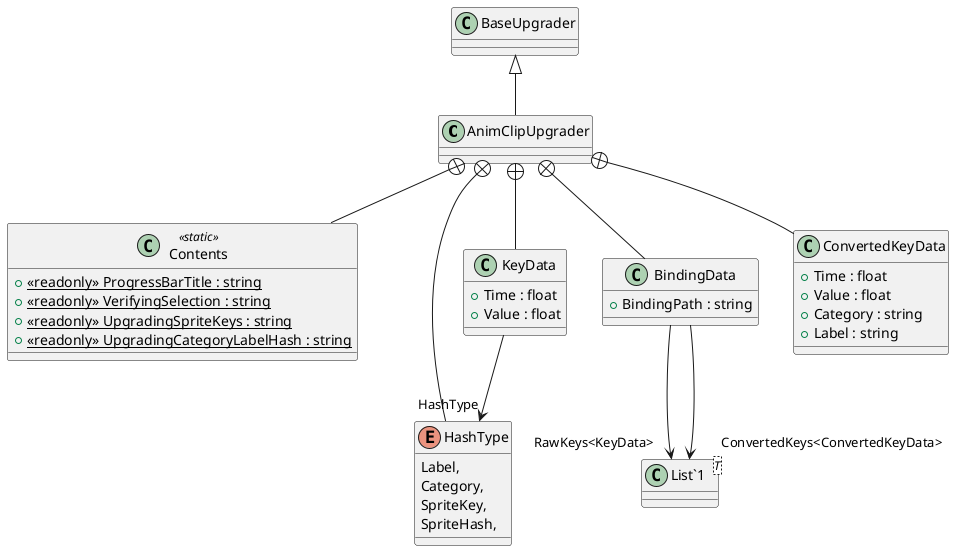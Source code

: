 @startuml
class AnimClipUpgrader {
}
class Contents <<static>> {
    + {static} <<readonly>> ProgressBarTitle : string
    + {static} <<readonly>> VerifyingSelection : string
    + {static} <<readonly>> UpgradingSpriteKeys : string
    + {static} <<readonly>> UpgradingCategoryLabelHash : string
}
enum HashType {
    Label,
    Category,
    SpriteKey,
    SpriteHash,
}
class BindingData {
    + BindingPath : string
}
class KeyData {
    + Time : float
    + Value : float
}
class ConvertedKeyData {
    + Time : float
    + Value : float
    + Category : string
    + Label : string
}
class "List`1"<T> {
}
BaseUpgrader <|-- AnimClipUpgrader
AnimClipUpgrader +-- Contents
AnimClipUpgrader +-- HashType
AnimClipUpgrader +-- BindingData
BindingData --> "RawKeys<KeyData>" "List`1"
BindingData --> "ConvertedKeys<ConvertedKeyData>" "List`1"
AnimClipUpgrader +-- KeyData
KeyData --> "HashType" HashType
AnimClipUpgrader +-- ConvertedKeyData
@enduml
